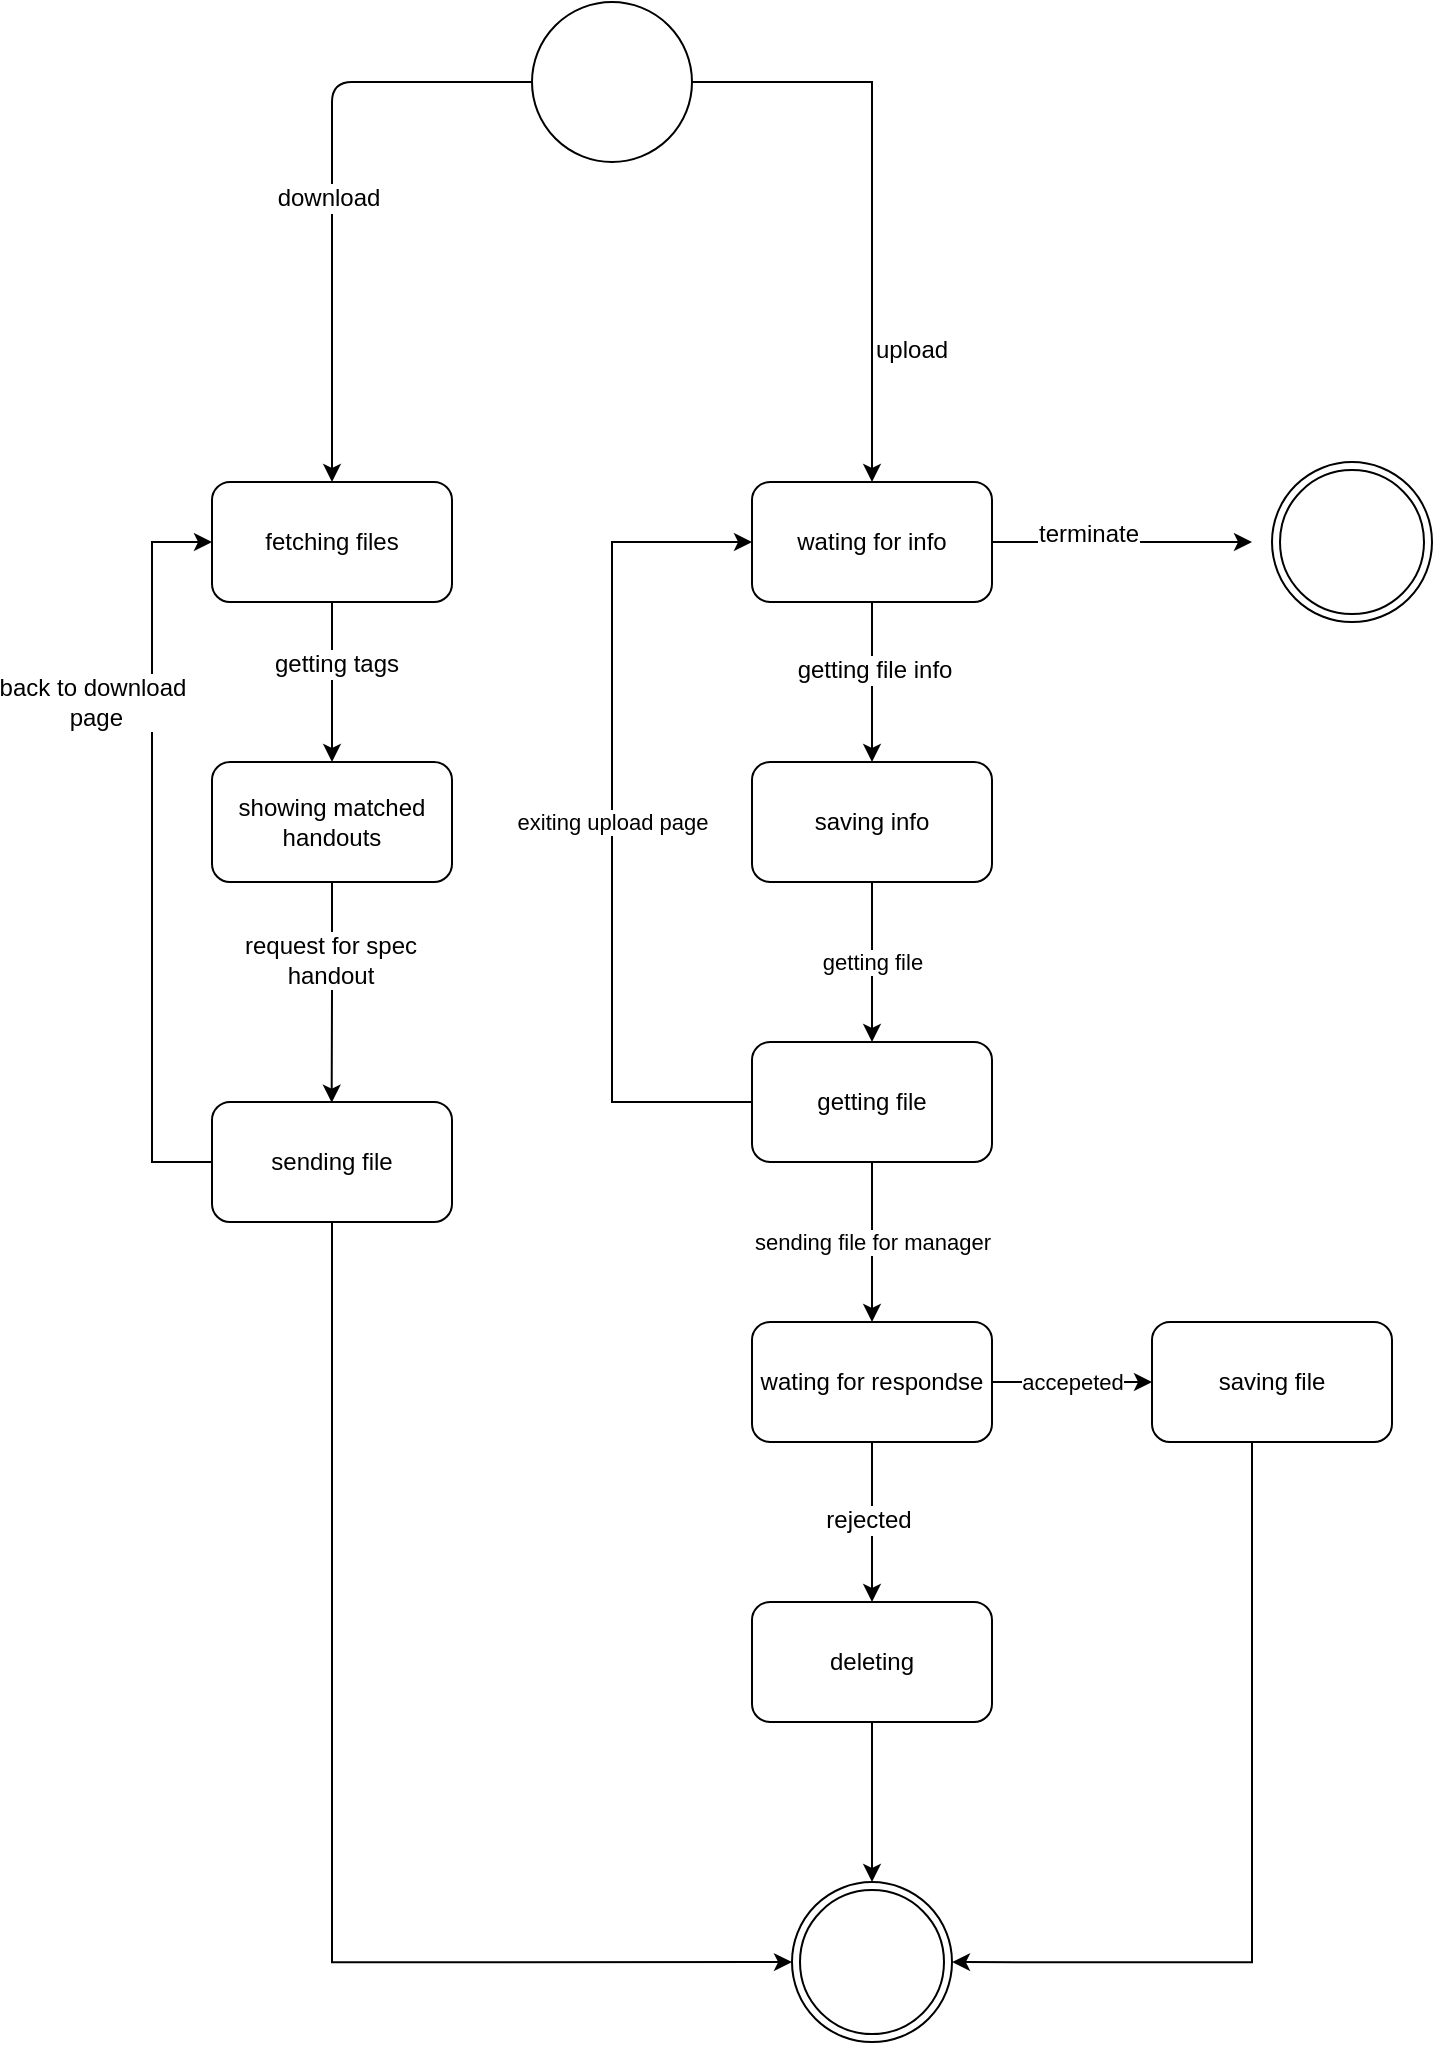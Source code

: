 <mxfile version="10.6.7" type="github"><diagram id="VE2fCvk2qevidBpH5r97" name="Page-1"><mxGraphModel dx="2433" dy="1333" grid="1" gridSize="10" guides="1" tooltips="1" connect="1" arrows="1" fold="1" page="1" pageScale="1" pageWidth="850" pageHeight="1100" math="0" shadow="0"><root><mxCell id="0"/><mxCell id="1" parent="0"/><mxCell id="_qvqlZ4Zk7kXNjdma6xj-54" style="edgeStyle=orthogonalEdgeStyle;rounded=0;orthogonalLoop=1;jettySize=auto;html=1;" parent="1" source="_qvqlZ4Zk7kXNjdma6xj-55" target="_qvqlZ4Zk7kXNjdma6xj-68" edge="1"><mxGeometry relative="1" as="geometry"/></mxCell><mxCell id="_qvqlZ4Zk7kXNjdma6xj-55" value="" style="ellipse;whiteSpace=wrap;html=1;aspect=fixed;" parent="1" vertex="1"><mxGeometry x="340" y="110" width="80" height="80" as="geometry"/></mxCell><mxCell id="_qvqlZ4Zk7kXNjdma6xj-56" value="" style="endArrow=classic;html=1;exitX=0;exitY=0.5;exitDx=0;exitDy=0;entryX=0.5;entryY=0;entryDx=0;entryDy=0;" parent="1" source="_qvqlZ4Zk7kXNjdma6xj-55" target="_qvqlZ4Zk7kXNjdma6xj-60" edge="1"><mxGeometry width="50" height="50" relative="1" as="geometry"><mxPoint x="260" y="260" as="sourcePoint"/><mxPoint x="300" y="350" as="targetPoint"/><Array as="points"><mxPoint x="240" y="150"/></Array></mxGeometry></mxCell><mxCell id="_qvqlZ4Zk7kXNjdma6xj-57" value="download" style="text;html=1;resizable=0;points=[];align=center;verticalAlign=middle;labelBackgroundColor=#ffffff;" parent="_qvqlZ4Zk7kXNjdma6xj-56" vertex="1" connectable="0"><mxGeometry x="0.05" y="-2" relative="1" as="geometry"><mxPoint as="offset"/></mxGeometry></mxCell><mxCell id="_qvqlZ4Zk7kXNjdma6xj-58" value="" style="edgeStyle=orthogonalEdgeStyle;rounded=0;orthogonalLoop=1;jettySize=auto;html=1;" parent="1" source="_qvqlZ4Zk7kXNjdma6xj-60" target="_qvqlZ4Zk7kXNjdma6xj-63" edge="1"><mxGeometry relative="1" as="geometry"/></mxCell><mxCell id="_qvqlZ4Zk7kXNjdma6xj-59" value="getting tags" style="text;html=1;resizable=0;points=[];align=center;verticalAlign=middle;labelBackgroundColor=#ffffff;" parent="_qvqlZ4Zk7kXNjdma6xj-58" vertex="1" connectable="0"><mxGeometry x="-0.225" y="2" relative="1" as="geometry"><mxPoint as="offset"/></mxGeometry></mxCell><mxCell id="_qvqlZ4Zk7kXNjdma6xj-60" value="fetching files" style="rounded=1;whiteSpace=wrap;html=1;" parent="1" vertex="1"><mxGeometry x="180" y="350" width="120" height="60" as="geometry"/></mxCell><mxCell id="_qvqlZ4Zk7kXNjdma6xj-61" value="" style="edgeStyle=orthogonalEdgeStyle;rounded=0;orthogonalLoop=1;jettySize=auto;html=1;entryX=0.5;entryY=0;entryDx=0;entryDy=0;" parent="1" source="_qvqlZ4Zk7kXNjdma6xj-63" edge="1"><mxGeometry relative="1" as="geometry"><mxPoint x="239.833" y="660.333" as="targetPoint"/></mxGeometry></mxCell><mxCell id="_qvqlZ4Zk7kXNjdma6xj-62" value="request for spec &lt;br&gt;handout" style="text;html=1;resizable=0;points=[];align=center;verticalAlign=middle;labelBackgroundColor=#ffffff;" parent="_qvqlZ4Zk7kXNjdma6xj-61" vertex="1" connectable="0"><mxGeometry x="-0.308" y="-1" relative="1" as="geometry"><mxPoint as="offset"/></mxGeometry></mxCell><mxCell id="_qvqlZ4Zk7kXNjdma6xj-63" value="showing matched handouts" style="rounded=1;whiteSpace=wrap;html=1;" parent="1" vertex="1"><mxGeometry x="180" y="490" width="120" height="60" as="geometry"/></mxCell><mxCell id="_qvqlZ4Zk7kXNjdma6xj-64" value="" style="edgeStyle=orthogonalEdgeStyle;rounded=0;orthogonalLoop=1;jettySize=auto;html=1;" parent="1" source="_qvqlZ4Zk7kXNjdma6xj-68" target="_qvqlZ4Zk7kXNjdma6xj-70" edge="1"><mxGeometry relative="1" as="geometry"/></mxCell><mxCell id="_qvqlZ4Zk7kXNjdma6xj-65" value="getting file info" style="text;html=1;resizable=0;points=[];align=center;verticalAlign=middle;labelBackgroundColor=#ffffff;" parent="_qvqlZ4Zk7kXNjdma6xj-64" vertex="1" connectable="0"><mxGeometry x="-0.15" y="1" relative="1" as="geometry"><mxPoint as="offset"/></mxGeometry></mxCell><mxCell id="_qvqlZ4Zk7kXNjdma6xj-66" value="" style="edgeStyle=orthogonalEdgeStyle;rounded=0;orthogonalLoop=1;jettySize=auto;html=1;" parent="1" source="_qvqlZ4Zk7kXNjdma6xj-68" edge="1"><mxGeometry relative="1" as="geometry"><mxPoint x="700.0" y="380.0" as="targetPoint"/></mxGeometry></mxCell><mxCell id="_qvqlZ4Zk7kXNjdma6xj-67" value="terminate" style="text;html=1;resizable=0;points=[];align=center;verticalAlign=middle;labelBackgroundColor=#ffffff;" parent="_qvqlZ4Zk7kXNjdma6xj-66" vertex="1" connectable="0"><mxGeometry x="-0.281" y="4" relative="1" as="geometry"><mxPoint x="1" as="offset"/></mxGeometry></mxCell><mxCell id="_qvqlZ4Zk7kXNjdma6xj-68" value="wating for info" style="rounded=1;whiteSpace=wrap;html=1;" parent="1" vertex="1"><mxGeometry x="450" y="350" width="120" height="60" as="geometry"/></mxCell><mxCell id="_qvqlZ4Zk7kXNjdma6xj-69" value="getting file" style="edgeStyle=orthogonalEdgeStyle;rounded=0;orthogonalLoop=1;jettySize=auto;html=1;" parent="1" source="_qvqlZ4Zk7kXNjdma6xj-70" target="_qvqlZ4Zk7kXNjdma6xj-74" edge="1"><mxGeometry relative="1" as="geometry"/></mxCell><mxCell id="_qvqlZ4Zk7kXNjdma6xj-70" value="saving info" style="rounded=1;whiteSpace=wrap;html=1;" parent="1" vertex="1"><mxGeometry x="450" y="490" width="120" height="60" as="geometry"/></mxCell><mxCell id="_qvqlZ4Zk7kXNjdma6xj-73" value="exiting upload page" style="edgeStyle=orthogonalEdgeStyle;rounded=0;orthogonalLoop=1;jettySize=auto;html=1;entryX=0;entryY=0.5;entryDx=0;entryDy=0;" parent="1" source="_qvqlZ4Zk7kXNjdma6xj-74" target="_qvqlZ4Zk7kXNjdma6xj-68" edge="1"><mxGeometry relative="1" as="geometry"><mxPoint x="510" y="810" as="targetPoint"/><Array as="points"><mxPoint x="380" y="660"/><mxPoint x="380" y="380"/></Array></mxGeometry></mxCell><mxCell id="h4y96EkPovz-0ZLYgSEm-6" value="sending file for manager" style="edgeStyle=orthogonalEdgeStyle;rounded=0;orthogonalLoop=1;jettySize=auto;html=1;" parent="1" source="_qvqlZ4Zk7kXNjdma6xj-74" target="h4y96EkPovz-0ZLYgSEm-5" edge="1"><mxGeometry relative="1" as="geometry"/></mxCell><mxCell id="_qvqlZ4Zk7kXNjdma6xj-74" value="getting file " style="rounded=1;whiteSpace=wrap;html=1;" parent="1" vertex="1"><mxGeometry x="450" y="630" width="120" height="60" as="geometry"/></mxCell><mxCell id="h4y96EkPovz-0ZLYgSEm-11" value="accepeted" style="edgeStyle=orthogonalEdgeStyle;rounded=0;orthogonalLoop=1;jettySize=auto;html=1;" parent="1" source="h4y96EkPovz-0ZLYgSEm-5" target="h4y96EkPovz-0ZLYgSEm-10" edge="1"><mxGeometry relative="1" as="geometry"/></mxCell><mxCell id="h4y96EkPovz-0ZLYgSEm-13" value="" style="edgeStyle=orthogonalEdgeStyle;rounded=0;orthogonalLoop=1;jettySize=auto;html=1;" parent="1" source="h4y96EkPovz-0ZLYgSEm-5" target="h4y96EkPovz-0ZLYgSEm-12" edge="1"><mxGeometry relative="1" as="geometry"/></mxCell><mxCell id="h4y96EkPovz-0ZLYgSEm-14" value="rejected" style="text;html=1;resizable=0;points=[];align=center;verticalAlign=middle;labelBackgroundColor=#ffffff;" parent="h4y96EkPovz-0ZLYgSEm-13" vertex="1" connectable="0"><mxGeometry x="-0.025" y="-2" relative="1" as="geometry"><mxPoint as="offset"/></mxGeometry></mxCell><mxCell id="h4y96EkPovz-0ZLYgSEm-5" value="wating for respondse" style="rounded=1;whiteSpace=wrap;html=1;" parent="1" vertex="1"><mxGeometry x="450" y="770" width="120" height="60" as="geometry"/></mxCell><mxCell id="h4y96EkPovz-0ZLYgSEm-17" value="" style="edgeStyle=orthogonalEdgeStyle;rounded=0;orthogonalLoop=1;jettySize=auto;html=1;" parent="1" source="h4y96EkPovz-0ZLYgSEm-12" edge="1"><mxGeometry relative="1" as="geometry"><mxPoint x="510" y="1050" as="targetPoint"/></mxGeometry></mxCell><mxCell id="h4y96EkPovz-0ZLYgSEm-12" value="deleting" style="rounded=1;whiteSpace=wrap;html=1;" parent="1" vertex="1"><mxGeometry x="450" y="910" width="120" height="60" as="geometry"/></mxCell><mxCell id="h4y96EkPovz-0ZLYgSEm-18" style="edgeStyle=orthogonalEdgeStyle;rounded=0;orthogonalLoop=1;jettySize=auto;html=1;entryX=1;entryY=0.5;entryDx=0;entryDy=0;" parent="1" source="h4y96EkPovz-0ZLYgSEm-10" target="h4y96EkPovz-0ZLYgSEm-15" edge="1"><mxGeometry relative="1" as="geometry"><Array as="points"><mxPoint x="700" y="1090"/></Array></mxGeometry></mxCell><mxCell id="h4y96EkPovz-0ZLYgSEm-10" value="saving file " style="rounded=1;whiteSpace=wrap;html=1;" parent="1" vertex="1"><mxGeometry x="650" y="770" width="120" height="60" as="geometry"/></mxCell><mxCell id="_qvqlZ4Zk7kXNjdma6xj-78" value="upload" style="text;html=1;resizable=0;points=[];autosize=1;align=left;verticalAlign=top;spacingTop=-4;" parent="1" vertex="1"><mxGeometry x="510" y="274" width="50" height="20" as="geometry"/></mxCell><mxCell id="_qvqlZ4Zk7kXNjdma6xj-79" value="" style="ellipse;shape=doubleEllipse;whiteSpace=wrap;html=1;aspect=fixed;" parent="1" vertex="1"><mxGeometry x="710" y="340.059" width="80" height="80" as="geometry"/></mxCell><mxCell id="h4y96EkPovz-0ZLYgSEm-19" style="edgeStyle=orthogonalEdgeStyle;rounded=0;orthogonalLoop=1;jettySize=auto;html=1;entryX=0;entryY=0.5;entryDx=0;entryDy=0;" parent="1" source="h4y96EkPovz-0ZLYgSEm-1" target="h4y96EkPovz-0ZLYgSEm-15" edge="1"><mxGeometry relative="1" as="geometry"><Array as="points"><mxPoint x="240" y="1090"/></Array></mxGeometry></mxCell><mxCell id="h4y96EkPovz-0ZLYgSEm-20" style="edgeStyle=orthogonalEdgeStyle;rounded=0;orthogonalLoop=1;jettySize=auto;html=1;entryX=0;entryY=0.5;entryDx=0;entryDy=0;" parent="1" source="h4y96EkPovz-0ZLYgSEm-1" target="_qvqlZ4Zk7kXNjdma6xj-60" edge="1"><mxGeometry relative="1" as="geometry"><Array as="points"><mxPoint x="150" y="690"/><mxPoint x="150" y="380"/></Array></mxGeometry></mxCell><mxCell id="h4y96EkPovz-0ZLYgSEm-21" value="back to download&lt;br&gt;&amp;nbsp;page" style="text;html=1;resizable=0;points=[];align=center;verticalAlign=middle;labelBackgroundColor=#ffffff;" parent="h4y96EkPovz-0ZLYgSEm-20" vertex="1" connectable="0"><mxGeometry x="0.068" y="3" relative="1" as="geometry"><mxPoint x="-27" y="-63" as="offset"/></mxGeometry></mxCell><mxCell id="h4y96EkPovz-0ZLYgSEm-1" value="sending file " style="rounded=1;whiteSpace=wrap;html=1;" parent="1" vertex="1"><mxGeometry x="180" y="660" width="120" height="60" as="geometry"/></mxCell><mxCell id="h4y96EkPovz-0ZLYgSEm-15" value="" style="ellipse;shape=doubleEllipse;whiteSpace=wrap;html=1;aspect=fixed;" parent="1" vertex="1"><mxGeometry x="470" y="1050.059" width="80" height="80" as="geometry"/></mxCell></root></mxGraphModel></diagram></mxfile>